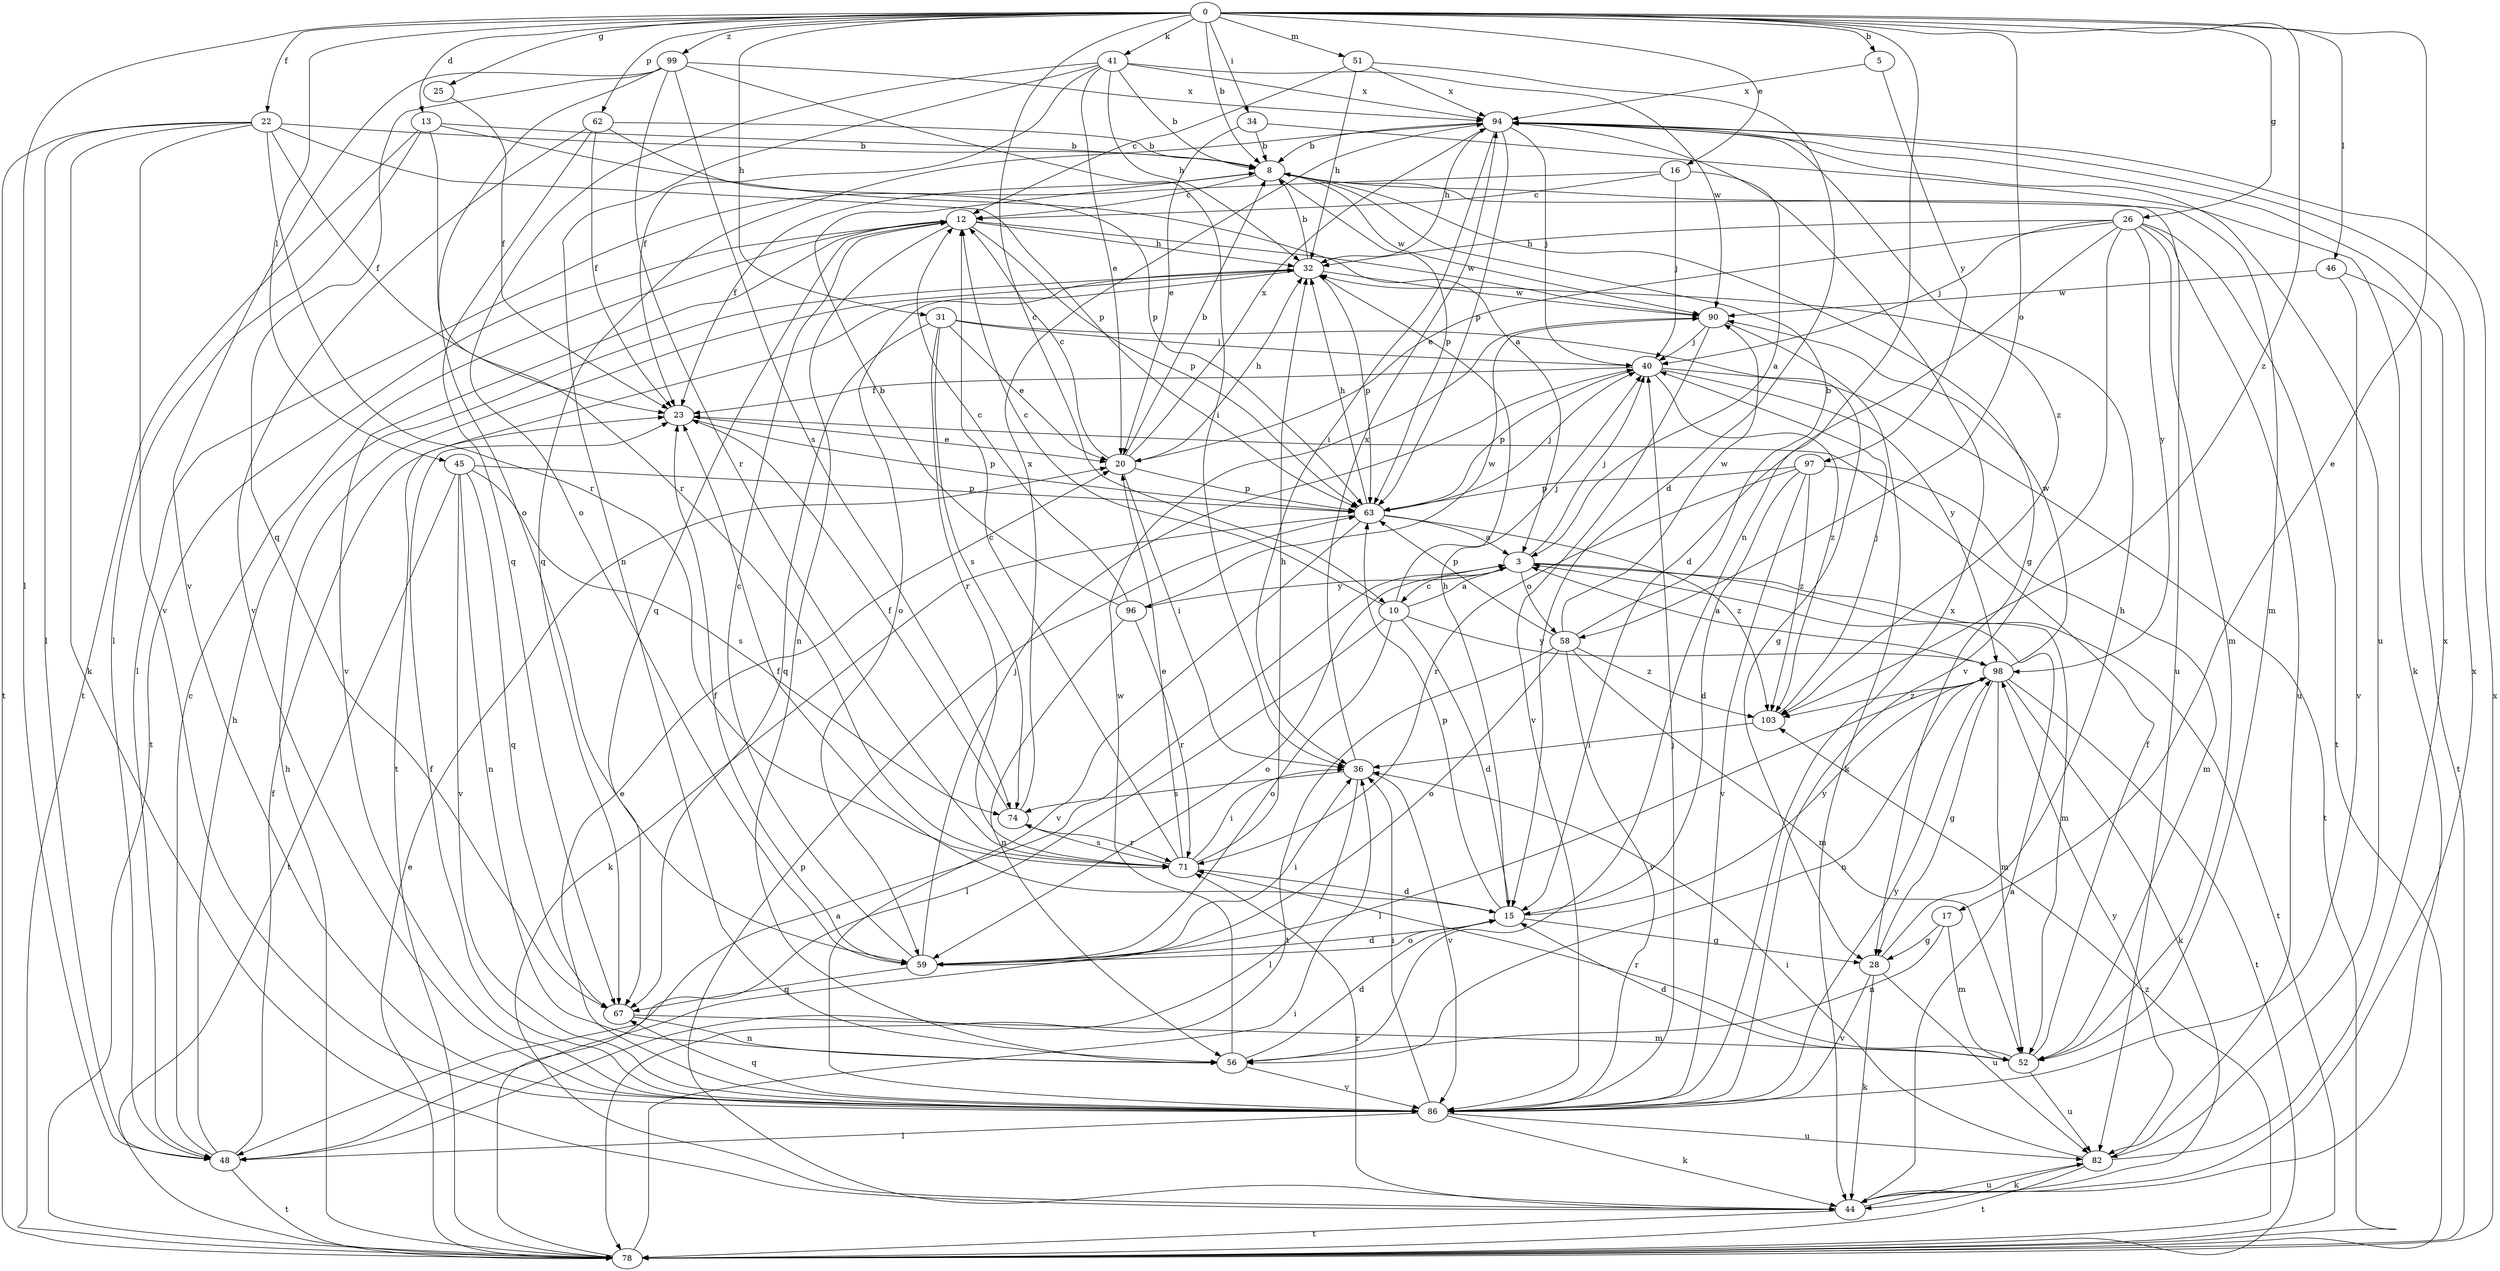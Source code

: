 strict digraph  {
0;
3;
5;
8;
10;
12;
13;
15;
16;
17;
20;
22;
23;
25;
26;
28;
31;
32;
34;
36;
40;
41;
44;
45;
46;
48;
51;
52;
56;
58;
59;
62;
63;
67;
71;
74;
78;
82;
86;
90;
94;
96;
97;
98;
99;
103;
0 -> 5  [label=b];
0 -> 8  [label=b];
0 -> 10  [label=c];
0 -> 13  [label=d];
0 -> 16  [label=e];
0 -> 17  [label=e];
0 -> 22  [label=f];
0 -> 25  [label=g];
0 -> 26  [label=g];
0 -> 31  [label=h];
0 -> 34  [label=i];
0 -> 41  [label=k];
0 -> 45  [label=l];
0 -> 46  [label=l];
0 -> 48  [label=l];
0 -> 51  [label=m];
0 -> 56  [label=n];
0 -> 58  [label=o];
0 -> 62  [label=p];
0 -> 99  [label=z];
0 -> 103  [label=z];
3 -> 10  [label=c];
3 -> 40  [label=j];
3 -> 52  [label=m];
3 -> 58  [label=o];
3 -> 59  [label=o];
3 -> 78  [label=t];
3 -> 96  [label=y];
5 -> 94  [label=x];
5 -> 97  [label=y];
8 -> 12  [label=c];
8 -> 23  [label=f];
8 -> 28  [label=g];
8 -> 52  [label=m];
8 -> 63  [label=p];
8 -> 82  [label=u];
8 -> 90  [label=w];
10 -> 3  [label=a];
10 -> 12  [label=c];
10 -> 15  [label=d];
10 -> 40  [label=j];
10 -> 48  [label=l];
10 -> 59  [label=o];
10 -> 98  [label=y];
12 -> 32  [label=h];
12 -> 56  [label=n];
12 -> 63  [label=p];
12 -> 67  [label=q];
12 -> 78  [label=t];
12 -> 86  [label=v];
12 -> 90  [label=w];
13 -> 3  [label=a];
13 -> 8  [label=b];
13 -> 48  [label=l];
13 -> 71  [label=r];
13 -> 78  [label=t];
15 -> 23  [label=f];
15 -> 28  [label=g];
15 -> 32  [label=h];
15 -> 59  [label=o];
15 -> 63  [label=p];
15 -> 98  [label=y];
16 -> 3  [label=a];
16 -> 12  [label=c];
16 -> 40  [label=j];
16 -> 48  [label=l];
17 -> 28  [label=g];
17 -> 52  [label=m];
17 -> 56  [label=n];
20 -> 8  [label=b];
20 -> 12  [label=c];
20 -> 32  [label=h];
20 -> 36  [label=i];
20 -> 63  [label=p];
20 -> 94  [label=x];
22 -> 8  [label=b];
22 -> 23  [label=f];
22 -> 44  [label=k];
22 -> 48  [label=l];
22 -> 63  [label=p];
22 -> 71  [label=r];
22 -> 78  [label=t];
22 -> 86  [label=v];
23 -> 20  [label=e];
23 -> 63  [label=p];
25 -> 23  [label=f];
26 -> 15  [label=d];
26 -> 20  [label=e];
26 -> 32  [label=h];
26 -> 40  [label=j];
26 -> 52  [label=m];
26 -> 78  [label=t];
26 -> 82  [label=u];
26 -> 86  [label=v];
26 -> 98  [label=y];
28 -> 32  [label=h];
28 -> 44  [label=k];
28 -> 82  [label=u];
28 -> 86  [label=v];
31 -> 20  [label=e];
31 -> 28  [label=g];
31 -> 40  [label=j];
31 -> 67  [label=q];
31 -> 71  [label=r];
31 -> 74  [label=s];
32 -> 8  [label=b];
32 -> 59  [label=o];
32 -> 63  [label=p];
32 -> 78  [label=t];
32 -> 90  [label=w];
34 -> 8  [label=b];
34 -> 20  [label=e];
34 -> 44  [label=k];
36 -> 48  [label=l];
36 -> 74  [label=s];
36 -> 86  [label=v];
36 -> 94  [label=x];
40 -> 23  [label=f];
40 -> 63  [label=p];
40 -> 78  [label=t];
40 -> 98  [label=y];
40 -> 103  [label=z];
41 -> 8  [label=b];
41 -> 20  [label=e];
41 -> 23  [label=f];
41 -> 32  [label=h];
41 -> 56  [label=n];
41 -> 59  [label=o];
41 -> 90  [label=w];
41 -> 94  [label=x];
44 -> 3  [label=a];
44 -> 63  [label=p];
44 -> 71  [label=r];
44 -> 78  [label=t];
44 -> 82  [label=u];
44 -> 94  [label=x];
45 -> 56  [label=n];
45 -> 63  [label=p];
45 -> 67  [label=q];
45 -> 74  [label=s];
45 -> 78  [label=t];
45 -> 86  [label=v];
46 -> 78  [label=t];
46 -> 86  [label=v];
46 -> 90  [label=w];
48 -> 12  [label=c];
48 -> 23  [label=f];
48 -> 32  [label=h];
48 -> 78  [label=t];
51 -> 12  [label=c];
51 -> 15  [label=d];
51 -> 32  [label=h];
51 -> 94  [label=x];
52 -> 15  [label=d];
52 -> 23  [label=f];
52 -> 71  [label=r];
52 -> 82  [label=u];
56 -> 15  [label=d];
56 -> 86  [label=v];
56 -> 90  [label=w];
58 -> 8  [label=b];
58 -> 52  [label=m];
58 -> 59  [label=o];
58 -> 63  [label=p];
58 -> 78  [label=t];
58 -> 86  [label=v];
58 -> 90  [label=w];
58 -> 103  [label=z];
59 -> 12  [label=c];
59 -> 15  [label=d];
59 -> 23  [label=f];
59 -> 36  [label=i];
59 -> 40  [label=j];
59 -> 67  [label=q];
62 -> 8  [label=b];
62 -> 23  [label=f];
62 -> 63  [label=p];
62 -> 67  [label=q];
62 -> 86  [label=v];
63 -> 3  [label=a];
63 -> 32  [label=h];
63 -> 40  [label=j];
63 -> 44  [label=k];
63 -> 86  [label=v];
63 -> 103  [label=z];
67 -> 52  [label=m];
67 -> 56  [label=n];
71 -> 12  [label=c];
71 -> 15  [label=d];
71 -> 20  [label=e];
71 -> 32  [label=h];
71 -> 36  [label=i];
71 -> 74  [label=s];
74 -> 23  [label=f];
74 -> 71  [label=r];
74 -> 94  [label=x];
78 -> 3  [label=a];
78 -> 20  [label=e];
78 -> 32  [label=h];
78 -> 36  [label=i];
78 -> 94  [label=x];
78 -> 103  [label=z];
82 -> 36  [label=i];
82 -> 44  [label=k];
82 -> 78  [label=t];
82 -> 94  [label=x];
82 -> 98  [label=y];
86 -> 20  [label=e];
86 -> 23  [label=f];
86 -> 36  [label=i];
86 -> 40  [label=j];
86 -> 44  [label=k];
86 -> 48  [label=l];
86 -> 67  [label=q];
86 -> 82  [label=u];
86 -> 94  [label=x];
86 -> 98  [label=y];
90 -> 40  [label=j];
90 -> 44  [label=k];
90 -> 86  [label=v];
94 -> 8  [label=b];
94 -> 32  [label=h];
94 -> 36  [label=i];
94 -> 40  [label=j];
94 -> 63  [label=p];
94 -> 67  [label=q];
94 -> 82  [label=u];
94 -> 103  [label=z];
96 -> 8  [label=b];
96 -> 12  [label=c];
96 -> 56  [label=n];
96 -> 71  [label=r];
96 -> 90  [label=w];
97 -> 15  [label=d];
97 -> 52  [label=m];
97 -> 63  [label=p];
97 -> 71  [label=r];
97 -> 86  [label=v];
97 -> 103  [label=z];
98 -> 3  [label=a];
98 -> 28  [label=g];
98 -> 44  [label=k];
98 -> 48  [label=l];
98 -> 52  [label=m];
98 -> 56  [label=n];
98 -> 78  [label=t];
98 -> 90  [label=w];
98 -> 103  [label=z];
99 -> 36  [label=i];
99 -> 59  [label=o];
99 -> 67  [label=q];
99 -> 71  [label=r];
99 -> 74  [label=s];
99 -> 86  [label=v];
99 -> 94  [label=x];
103 -> 36  [label=i];
103 -> 40  [label=j];
}
